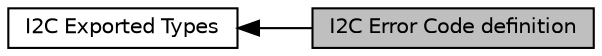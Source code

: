 digraph "I2C Error Code definition"
{
  edge [fontname="Helvetica",fontsize="10",labelfontname="Helvetica",labelfontsize="10"];
  node [fontname="Helvetica",fontsize="10",shape=box];
  rankdir=LR;
  Node1 [label="I2C Error Code definition",height=0.2,width=0.4,color="black", fillcolor="grey75", style="filled", fontcolor="black",tooltip="I2C Error Code definition."];
  Node2 [label="I2C Exported Types",height=0.2,width=0.4,color="black", fillcolor="white", style="filled",URL="$group___i2_c___exported___types.html",tooltip=" "];
  Node2->Node1 [shape=plaintext, dir="back", style="solid"];
}
